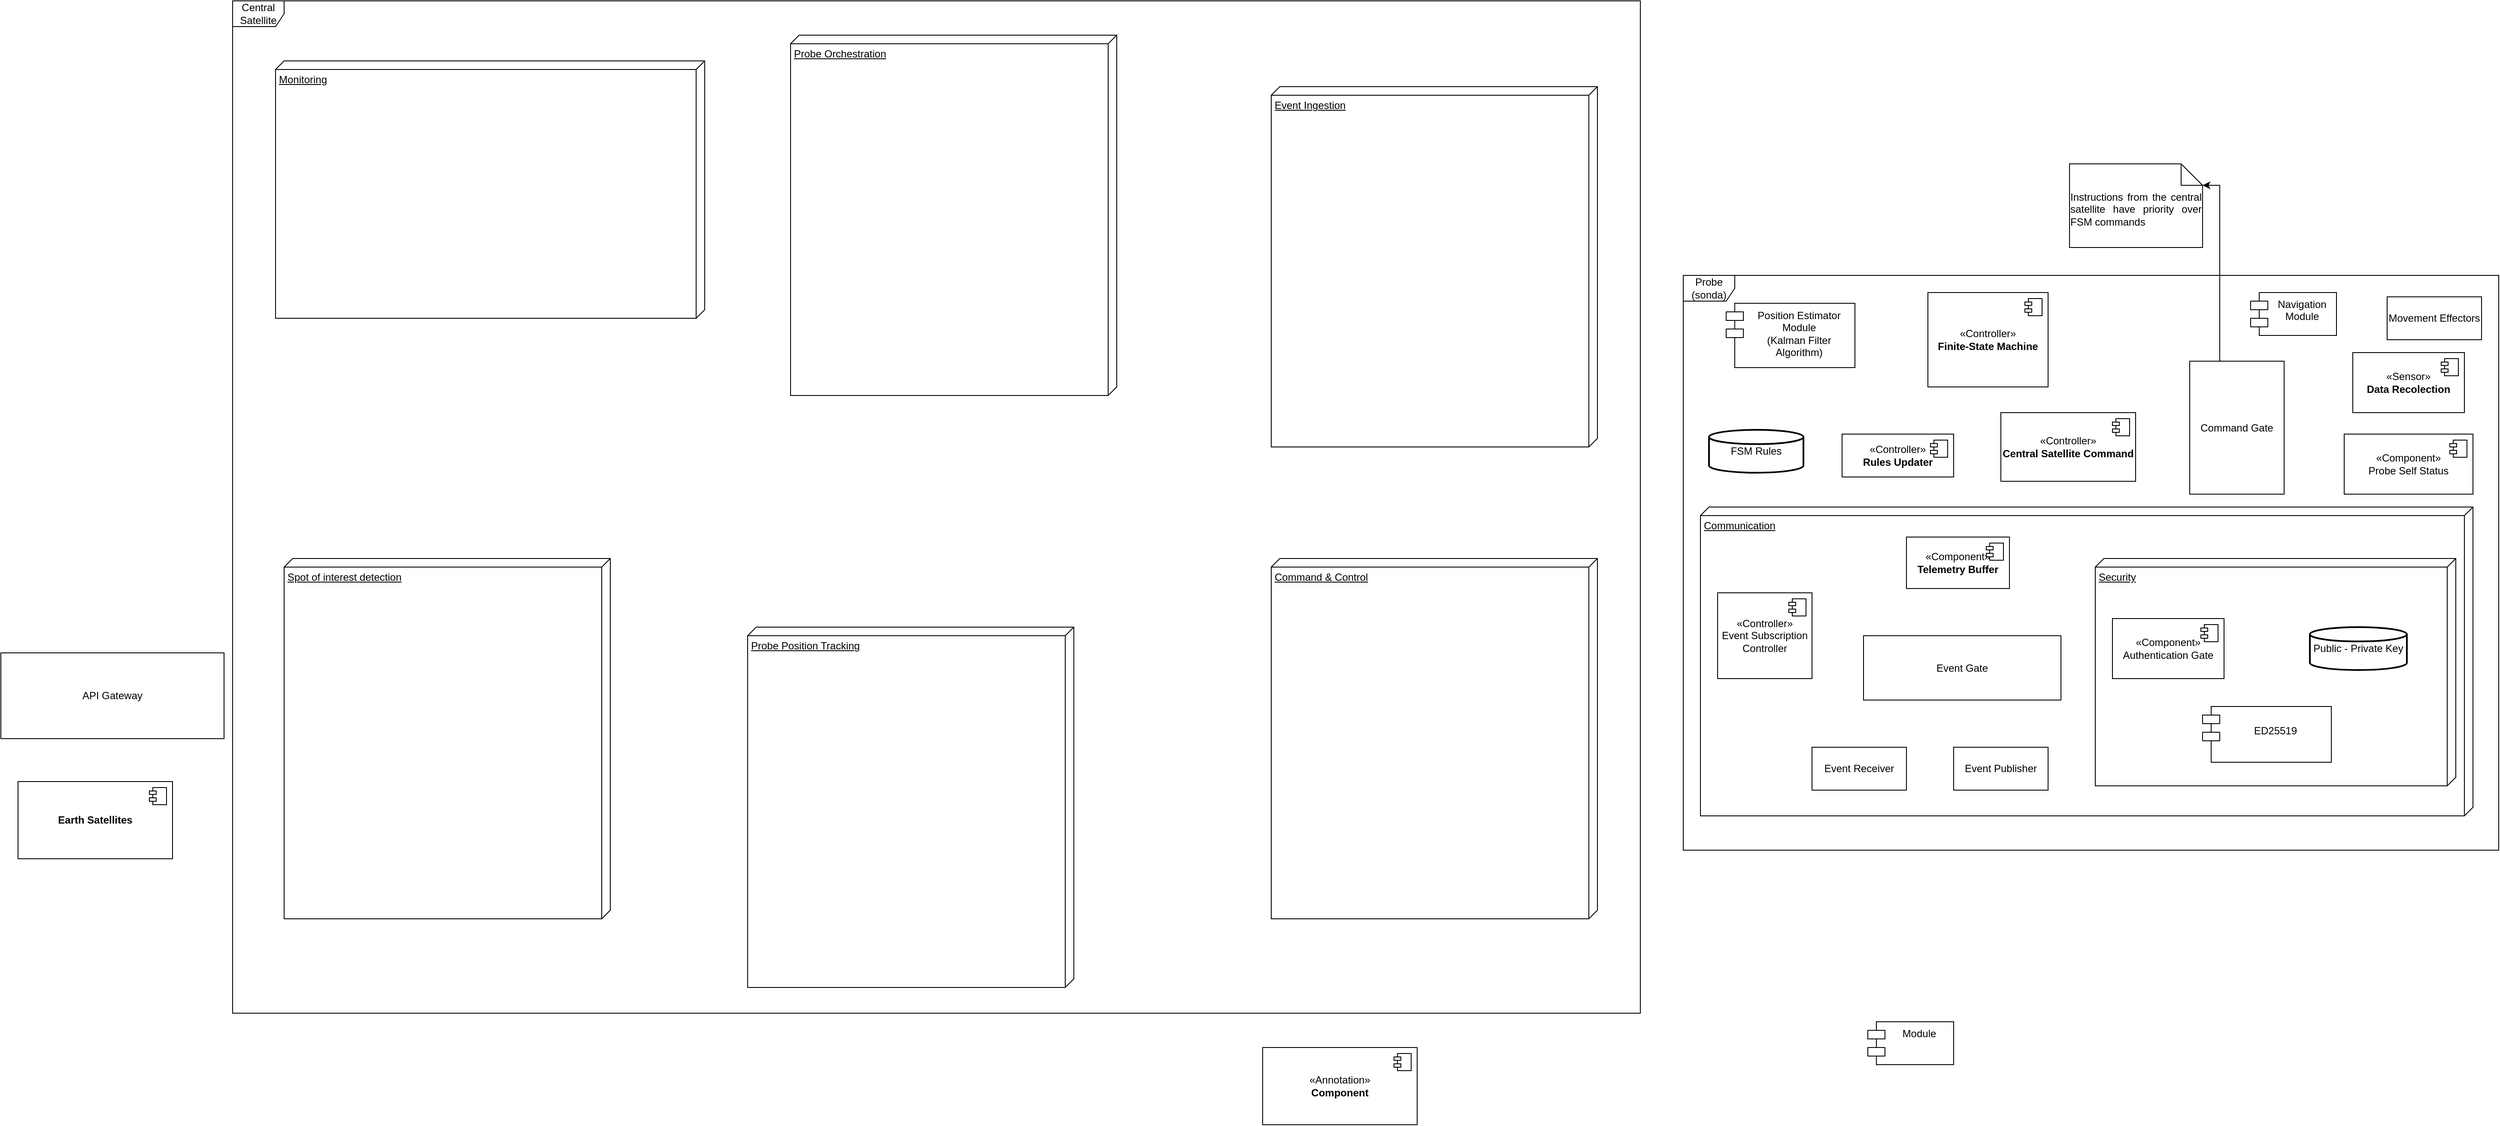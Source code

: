 <mxfile version="27.1.6">
  <diagram name="Página-1" id="IF9zF9d9jBglR46m6e4E">
    <mxGraphModel dx="3969" dy="2151" grid="1" gridSize="10" guides="1" tooltips="1" connect="1" arrows="1" fold="1" page="1" pageScale="1" pageWidth="827" pageHeight="1169" math="0" shadow="0">
      <root>
        <mxCell id="0" />
        <mxCell id="1" parent="0" />
        <mxCell id="DhlkckgEzZ8JU8sMvrn0-34" value="Communication" style="verticalAlign=top;align=left;spacingTop=8;spacingLeft=2;spacingRight=12;shape=cube;size=10;direction=south;fontStyle=4;html=1;whiteSpace=wrap;" vertex="1" parent="1">
          <mxGeometry x="500" y="110" width="900" height="360" as="geometry" />
        </mxCell>
        <mxCell id="DhlkckgEzZ8JU8sMvrn0-1" value="«Controller»&lt;br&gt;&lt;b&gt;Finite-State Machine&lt;br&gt;&lt;/b&gt;" style="html=1;dropTarget=0;whiteSpace=wrap;" vertex="1" parent="1">
          <mxGeometry x="765" y="-140" width="140" height="110" as="geometry" />
        </mxCell>
        <mxCell id="DhlkckgEzZ8JU8sMvrn0-2" value="" style="shape=module;jettyWidth=8;jettyHeight=4;" vertex="1" parent="DhlkckgEzZ8JU8sMvrn0-1">
          <mxGeometry x="1" width="20" height="20" relative="1" as="geometry">
            <mxPoint x="-27" y="7" as="offset" />
          </mxGeometry>
        </mxCell>
        <mxCell id="DhlkckgEzZ8JU8sMvrn0-6" value="Central Satellite" style="shape=umlFrame;whiteSpace=wrap;html=1;pointerEvents=0;" vertex="1" parent="1">
          <mxGeometry x="-1210" y="-480" width="1640" height="1180" as="geometry" />
        </mxCell>
        <mxCell id="DhlkckgEzZ8JU8sMvrn0-7" value="Probe (sonda)" style="shape=umlFrame;whiteSpace=wrap;html=1;pointerEvents=0;" vertex="1" parent="1">
          <mxGeometry x="480" y="-160" width="950" height="670" as="geometry" />
        </mxCell>
        <mxCell id="DhlkckgEzZ8JU8sMvrn0-10" value="API Gateway" style="html=1;whiteSpace=wrap;" vertex="1" parent="1">
          <mxGeometry x="-1480" y="280" width="260" height="100" as="geometry" />
        </mxCell>
        <mxCell id="DhlkckgEzZ8JU8sMvrn0-11" value="Module" style="shape=module;align=left;spacingLeft=20;align=center;verticalAlign=top;whiteSpace=wrap;html=1;" vertex="1" parent="1">
          <mxGeometry x="695" y="710" width="100" height="50" as="geometry" />
        </mxCell>
        <mxCell id="DhlkckgEzZ8JU8sMvrn0-16" value="&lt;b&gt;Earth Satellites&lt;/b&gt;" style="html=1;dropTarget=0;whiteSpace=wrap;" vertex="1" parent="1">
          <mxGeometry x="-1460" y="430" width="180" height="90" as="geometry" />
        </mxCell>
        <mxCell id="DhlkckgEzZ8JU8sMvrn0-17" value="" style="shape=module;jettyWidth=8;jettyHeight=4;" vertex="1" parent="DhlkckgEzZ8JU8sMvrn0-16">
          <mxGeometry x="1" width="20" height="20" relative="1" as="geometry">
            <mxPoint x="-27" y="7" as="offset" />
          </mxGeometry>
        </mxCell>
        <mxCell id="DhlkckgEzZ8JU8sMvrn0-19" value="&amp;laquo;Annotation&amp;raquo;&lt;br/&gt;&lt;b&gt;Component&lt;/b&gt;" style="html=1;dropTarget=0;whiteSpace=wrap;" vertex="1" parent="1">
          <mxGeometry x="-10" y="740" width="180" height="90" as="geometry" />
        </mxCell>
        <mxCell id="DhlkckgEzZ8JU8sMvrn0-20" value="" style="shape=module;jettyWidth=8;jettyHeight=4;" vertex="1" parent="DhlkckgEzZ8JU8sMvrn0-19">
          <mxGeometry x="1" width="20" height="20" relative="1" as="geometry">
            <mxPoint x="-27" y="7" as="offset" />
          </mxGeometry>
        </mxCell>
        <mxCell id="DhlkckgEzZ8JU8sMvrn0-22" value="FSM Rules" style="strokeWidth=2;html=1;shape=mxgraph.flowchart.database;whiteSpace=wrap;" vertex="1" parent="1">
          <mxGeometry x="510" y="20" width="110" height="50" as="geometry" />
        </mxCell>
        <mxCell id="DhlkckgEzZ8JU8sMvrn0-23" value="«Controller»&lt;br&gt;&lt;b&gt;Rules Updater&lt;/b&gt;" style="html=1;dropTarget=0;whiteSpace=wrap;" vertex="1" parent="1">
          <mxGeometry x="665" y="25" width="130" height="50" as="geometry" />
        </mxCell>
        <mxCell id="DhlkckgEzZ8JU8sMvrn0-24" value="" style="shape=module;jettyWidth=8;jettyHeight=4;" vertex="1" parent="DhlkckgEzZ8JU8sMvrn0-23">
          <mxGeometry x="1" width="20" height="20" relative="1" as="geometry">
            <mxPoint x="-27" y="7" as="offset" />
          </mxGeometry>
        </mxCell>
        <mxCell id="DhlkckgEzZ8JU8sMvrn0-28" value="Movement Effectors" style="html=1;whiteSpace=wrap;" vertex="1" parent="1">
          <mxGeometry x="1300" y="-135" width="110" height="50" as="geometry" />
        </mxCell>
        <mxCell id="DhlkckgEzZ8JU8sMvrn0-29" value="Position Estimator&lt;br&gt;Module&lt;br&gt;(Kalman Filter Algorithm)" style="shape=module;align=left;spacingLeft=20;align=center;verticalAlign=top;whiteSpace=wrap;html=1;" vertex="1" parent="1">
          <mxGeometry x="530" y="-127.5" width="150" height="75" as="geometry" />
        </mxCell>
        <mxCell id="DhlkckgEzZ8JU8sMvrn0-30" value="Navigation Module" style="shape=module;align=left;spacingLeft=20;align=center;verticalAlign=top;whiteSpace=wrap;html=1;" vertex="1" parent="1">
          <mxGeometry x="1141" y="-140" width="100" height="50" as="geometry" />
        </mxCell>
        <mxCell id="DhlkckgEzZ8JU8sMvrn0-40" value="«Component»&lt;br&gt;Probe Self Status" style="html=1;dropTarget=0;whiteSpace=wrap;" vertex="1" parent="1">
          <mxGeometry x="1250" y="25" width="150" height="70" as="geometry" />
        </mxCell>
        <mxCell id="DhlkckgEzZ8JU8sMvrn0-41" value="" style="shape=module;jettyWidth=8;jettyHeight=4;" vertex="1" parent="DhlkckgEzZ8JU8sMvrn0-40">
          <mxGeometry x="1" width="20" height="20" relative="1" as="geometry">
            <mxPoint x="-27" y="7" as="offset" />
          </mxGeometry>
        </mxCell>
        <mxCell id="DhlkckgEzZ8JU8sMvrn0-42" value="Event Receiver" style="html=1;whiteSpace=wrap;" vertex="1" parent="1">
          <mxGeometry x="630" y="390" width="110" height="50" as="geometry" />
        </mxCell>
        <mxCell id="DhlkckgEzZ8JU8sMvrn0-43" value="Event Publisher" style="html=1;whiteSpace=wrap;" vertex="1" parent="1">
          <mxGeometry x="795" y="390" width="110" height="50" as="geometry" />
        </mxCell>
        <mxCell id="DhlkckgEzZ8JU8sMvrn0-44" value="«Controller»&lt;br&gt;Event Subscription Controller" style="html=1;dropTarget=0;whiteSpace=wrap;" vertex="1" parent="1">
          <mxGeometry x="520" y="210" width="110" height="100" as="geometry" />
        </mxCell>
        <mxCell id="DhlkckgEzZ8JU8sMvrn0-45" value="" style="shape=module;jettyWidth=8;jettyHeight=4;" vertex="1" parent="DhlkckgEzZ8JU8sMvrn0-44">
          <mxGeometry x="1" width="20" height="20" relative="1" as="geometry">
            <mxPoint x="-27" y="7" as="offset" />
          </mxGeometry>
        </mxCell>
        <mxCell id="DhlkckgEzZ8JU8sMvrn0-46" value="Security" style="verticalAlign=top;align=left;spacingTop=8;spacingLeft=2;spacingRight=12;shape=cube;size=10;direction=south;fontStyle=4;html=1;whiteSpace=wrap;" vertex="1" parent="1">
          <mxGeometry x="960" y="170" width="420" height="265" as="geometry" />
        </mxCell>
        <mxCell id="DhlkckgEzZ8JU8sMvrn0-47" value="&lt;div&gt;&lt;br&gt;&lt;/div&gt;ED25519" style="shape=module;align=left;spacingLeft=20;align=center;verticalAlign=top;whiteSpace=wrap;html=1;" vertex="1" parent="1">
          <mxGeometry x="1085" y="342.5" width="150" height="65" as="geometry" />
        </mxCell>
        <mxCell id="DhlkckgEzZ8JU8sMvrn0-48" value="«Sensor»&lt;br&gt;&lt;b&gt;Data Recolection&lt;/b&gt;" style="html=1;dropTarget=0;whiteSpace=wrap;" vertex="1" parent="1">
          <mxGeometry x="1260" y="-70" width="130" height="70" as="geometry" />
        </mxCell>
        <mxCell id="DhlkckgEzZ8JU8sMvrn0-49" value="" style="shape=module;jettyWidth=8;jettyHeight=4;" vertex="1" parent="DhlkckgEzZ8JU8sMvrn0-48">
          <mxGeometry x="1" width="20" height="20" relative="1" as="geometry">
            <mxPoint x="-27" y="7" as="offset" />
          </mxGeometry>
        </mxCell>
        <mxCell id="DhlkckgEzZ8JU8sMvrn0-50" value="Public - Private Key" style="strokeWidth=2;html=1;shape=mxgraph.flowchart.database;whiteSpace=wrap;" vertex="1" parent="1">
          <mxGeometry x="1210" y="250" width="113" height="50" as="geometry" />
        </mxCell>
        <mxCell id="DhlkckgEzZ8JU8sMvrn0-51" value="«Component»&lt;div&gt;Authentication Gate&lt;/div&gt;" style="html=1;dropTarget=0;whiteSpace=wrap;" vertex="1" parent="1">
          <mxGeometry x="980" y="240" width="130" height="70" as="geometry" />
        </mxCell>
        <mxCell id="DhlkckgEzZ8JU8sMvrn0-52" value="" style="shape=module;jettyWidth=8;jettyHeight=4;" vertex="1" parent="DhlkckgEzZ8JU8sMvrn0-51">
          <mxGeometry x="1" width="20" height="20" relative="1" as="geometry">
            <mxPoint x="-27" y="7" as="offset" />
          </mxGeometry>
        </mxCell>
        <mxCell id="DhlkckgEzZ8JU8sMvrn0-53" value="Event Gate" style="html=1;whiteSpace=wrap;" vertex="1" parent="1">
          <mxGeometry x="690" y="260" width="230" height="75" as="geometry" />
        </mxCell>
        <mxCell id="DhlkckgEzZ8JU8sMvrn0-56" value="Monitoring" style="verticalAlign=top;align=left;spacingTop=8;spacingLeft=2;spacingRight=12;shape=cube;size=10;direction=south;fontStyle=4;html=1;whiteSpace=wrap;" vertex="1" parent="1">
          <mxGeometry x="-1160" y="-410" width="500" height="300" as="geometry" />
        </mxCell>
        <mxCell id="DhlkckgEzZ8JU8sMvrn0-57" value="«Controller»&lt;br&gt;&lt;b&gt;Central Satellite Command&lt;/b&gt;" style="html=1;dropTarget=0;whiteSpace=wrap;" vertex="1" parent="1">
          <mxGeometry x="850" width="157" height="80" as="geometry" />
        </mxCell>
        <mxCell id="DhlkckgEzZ8JU8sMvrn0-58" value="" style="shape=module;jettyWidth=8;jettyHeight=4;" vertex="1" parent="DhlkckgEzZ8JU8sMvrn0-57">
          <mxGeometry x="1" width="20" height="20" relative="1" as="geometry">
            <mxPoint x="-27" y="7" as="offset" />
          </mxGeometry>
        </mxCell>
        <mxCell id="DhlkckgEzZ8JU8sMvrn0-61" style="edgeStyle=orthogonalEdgeStyle;rounded=0;orthogonalLoop=1;jettySize=auto;html=1;entryX=0;entryY=0;entryDx=155;entryDy=25;entryPerimeter=0;exitX=0.155;exitY=0.016;exitDx=0;exitDy=0;exitPerimeter=0;" edge="1" parent="1" source="DhlkckgEzZ8JU8sMvrn0-59" target="DhlkckgEzZ8JU8sMvrn0-60">
          <mxGeometry relative="1" as="geometry">
            <mxPoint x="1125" y="-210" as="targetPoint" />
            <Array as="points">
              <mxPoint x="1105" y="-57" />
              <mxPoint x="1105" y="-265" />
            </Array>
          </mxGeometry>
        </mxCell>
        <mxCell id="DhlkckgEzZ8JU8sMvrn0-59" value="Command Gate" style="html=1;whiteSpace=wrap;" vertex="1" parent="1">
          <mxGeometry x="1070" y="-60" width="110" height="155" as="geometry" />
        </mxCell>
        <mxCell id="DhlkckgEzZ8JU8sMvrn0-60" value="&lt;div style=&quot;text-align: justify;&quot;&gt;&lt;span style=&quot;background-color: transparent; color: light-dark(rgb(0, 0, 0), rgb(255, 255, 255));&quot;&gt;Instructions from the central satellite have priority over FSM commands&lt;/span&gt;&lt;/div&gt;" style="shape=note2;boundedLbl=1;whiteSpace=wrap;html=1;size=25;verticalAlign=top;align=center;" vertex="1" parent="1">
          <mxGeometry x="930" y="-290" width="155" height="97.5" as="geometry" />
        </mxCell>
        <mxCell id="DhlkckgEzZ8JU8sMvrn0-62" value="«Component»&lt;br&gt;&lt;b&gt;Telemetry Buffer&lt;/b&gt;" style="html=1;dropTarget=0;whiteSpace=wrap;" vertex="1" parent="1">
          <mxGeometry x="740" y="145" width="120" height="60" as="geometry" />
        </mxCell>
        <mxCell id="DhlkckgEzZ8JU8sMvrn0-63" value="" style="shape=module;jettyWidth=8;jettyHeight=4;" vertex="1" parent="DhlkckgEzZ8JU8sMvrn0-62">
          <mxGeometry x="1" width="20" height="20" relative="1" as="geometry">
            <mxPoint x="-27" y="7" as="offset" />
          </mxGeometry>
        </mxCell>
        <mxCell id="DhlkckgEzZ8JU8sMvrn0-64" value="Spot of interest detection" style="verticalAlign=top;align=left;spacingTop=8;spacingLeft=2;spacingRight=12;shape=cube;size=10;direction=south;fontStyle=4;html=1;whiteSpace=wrap;" vertex="1" parent="1">
          <mxGeometry x="-1150" y="170" width="380" height="420" as="geometry" />
        </mxCell>
        <mxCell id="DhlkckgEzZ8JU8sMvrn0-65" value="Probe Position Tracking" style="verticalAlign=top;align=left;spacingTop=8;spacingLeft=2;spacingRight=12;shape=cube;size=10;direction=south;fontStyle=4;html=1;whiteSpace=wrap;" vertex="1" parent="1">
          <mxGeometry x="-610" y="250" width="380" height="420" as="geometry" />
        </mxCell>
        <mxCell id="DhlkckgEzZ8JU8sMvrn0-66" value="Probe Orchestration" style="verticalAlign=top;align=left;spacingTop=8;spacingLeft=2;spacingRight=12;shape=cube;size=10;direction=south;fontStyle=4;html=1;whiteSpace=wrap;" vertex="1" parent="1">
          <mxGeometry x="-560" y="-440" width="380" height="420" as="geometry" />
        </mxCell>
        <mxCell id="DhlkckgEzZ8JU8sMvrn0-67" value="Command &amp;amp; Control" style="verticalAlign=top;align=left;spacingTop=8;spacingLeft=2;spacingRight=12;shape=cube;size=10;direction=south;fontStyle=4;html=1;whiteSpace=wrap;" vertex="1" parent="1">
          <mxGeometry y="170" width="380" height="420" as="geometry" />
        </mxCell>
        <mxCell id="DhlkckgEzZ8JU8sMvrn0-68" value="Event Ingestion" style="verticalAlign=top;align=left;spacingTop=8;spacingLeft=2;spacingRight=12;shape=cube;size=10;direction=south;fontStyle=4;html=1;whiteSpace=wrap;" vertex="1" parent="1">
          <mxGeometry y="-380" width="380" height="420" as="geometry" />
        </mxCell>
      </root>
    </mxGraphModel>
  </diagram>
</mxfile>
